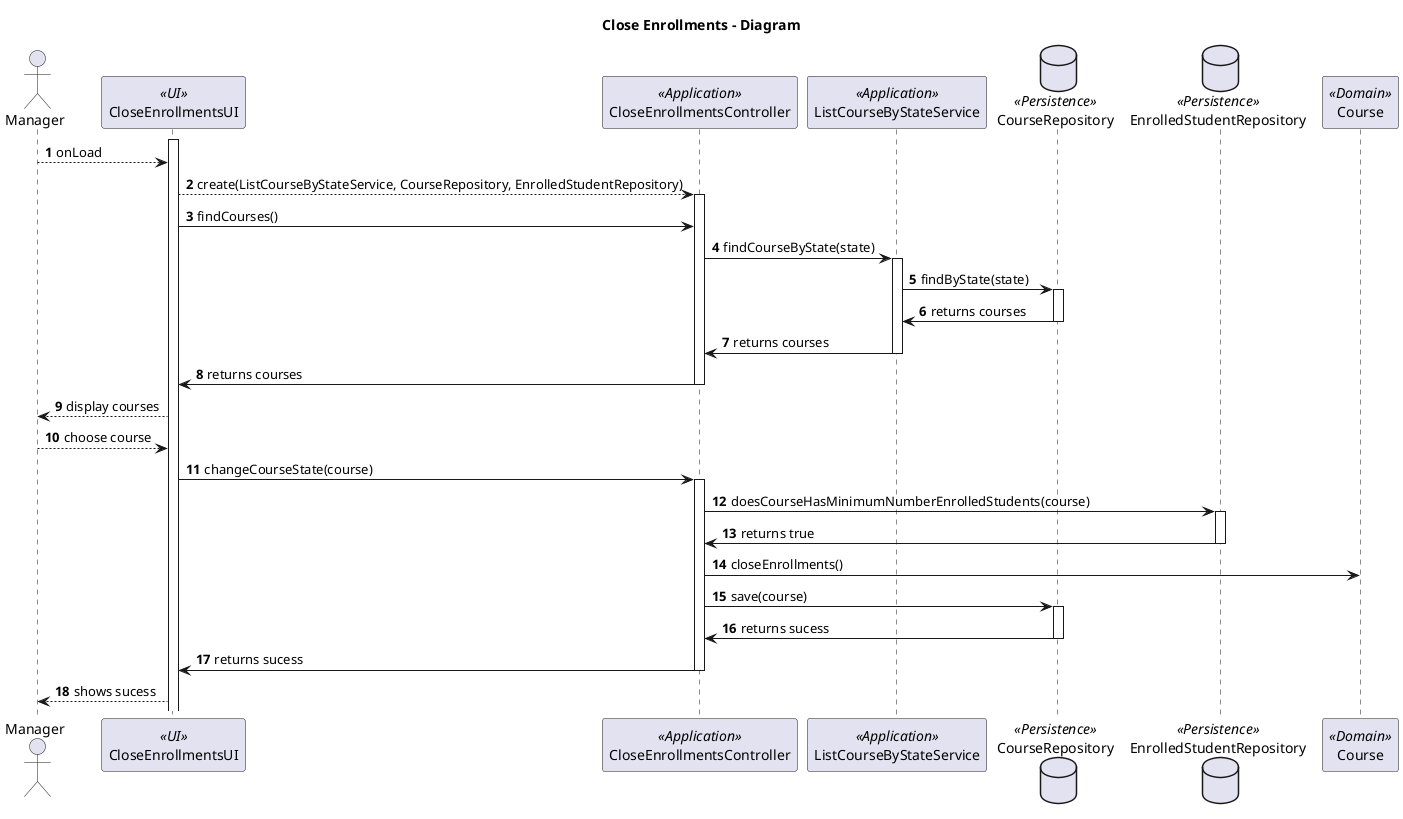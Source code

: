 @startuml

title Close Enrollments - Diagram

autonumber
actor Manager as M
participant "CloseEnrollmentsUI" as UI <<UI>>
participant "CloseEnrollmentsController" as Controller <<Application>>
participant "ListCourseByStateService" as Service <<Application>>
database "CourseRepository" as CRepo <<Persistence>>
database "EnrolledStudentRepository" as ERepo <<Persistence>>
participant "Course" as C <<Domain>>


activate UI
M --> UI : onLoad
UI --> Controller : create(ListCourseByStateService, CourseRepository, EnrolledStudentRepository)
activate Controller
UI -> Controller: findCourses()
Controller -> Service: findCourseByState(state)
activate Service
Service -> CRepo: findByState(state)
activate CRepo
CRepo -> Service: returns courses
deactivate CRepo
Service -> Controller: returns courses
deactivate Service
Controller -> UI: returns courses
deactivate Controller
UI --> M: display courses


M --> UI : choose course


UI -> Controller: changeCourseState(course)
activate Controller
Controller -> ERepo : doesCourseHasMinimumNumberEnrolledStudents(course)
activate ERepo
ERepo -> Controller : returns true
deactivate ERepo
Controller -> C : closeEnrollments()




Controller -> CRepo: save(course)
activate CRepo
CRepo -> Controller: returns sucess
deactivate CRepo
Controller -> UI: returns sucess
deactivate Controller
UI --> M: shows sucess

@enduml

